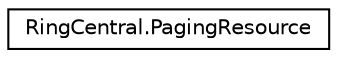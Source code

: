 digraph "Graphical Class Hierarchy"
{
 // LATEX_PDF_SIZE
  edge [fontname="Helvetica",fontsize="10",labelfontname="Helvetica",labelfontsize="10"];
  node [fontname="Helvetica",fontsize="10",shape=record];
  rankdir="LR";
  Node0 [label="RingCentral.PagingResource",height=0.2,width=0.4,color="black", fillcolor="white", style="filled",URL="$classRingCentral_1_1PagingResource.html",tooltip="Pagination details"];
}
